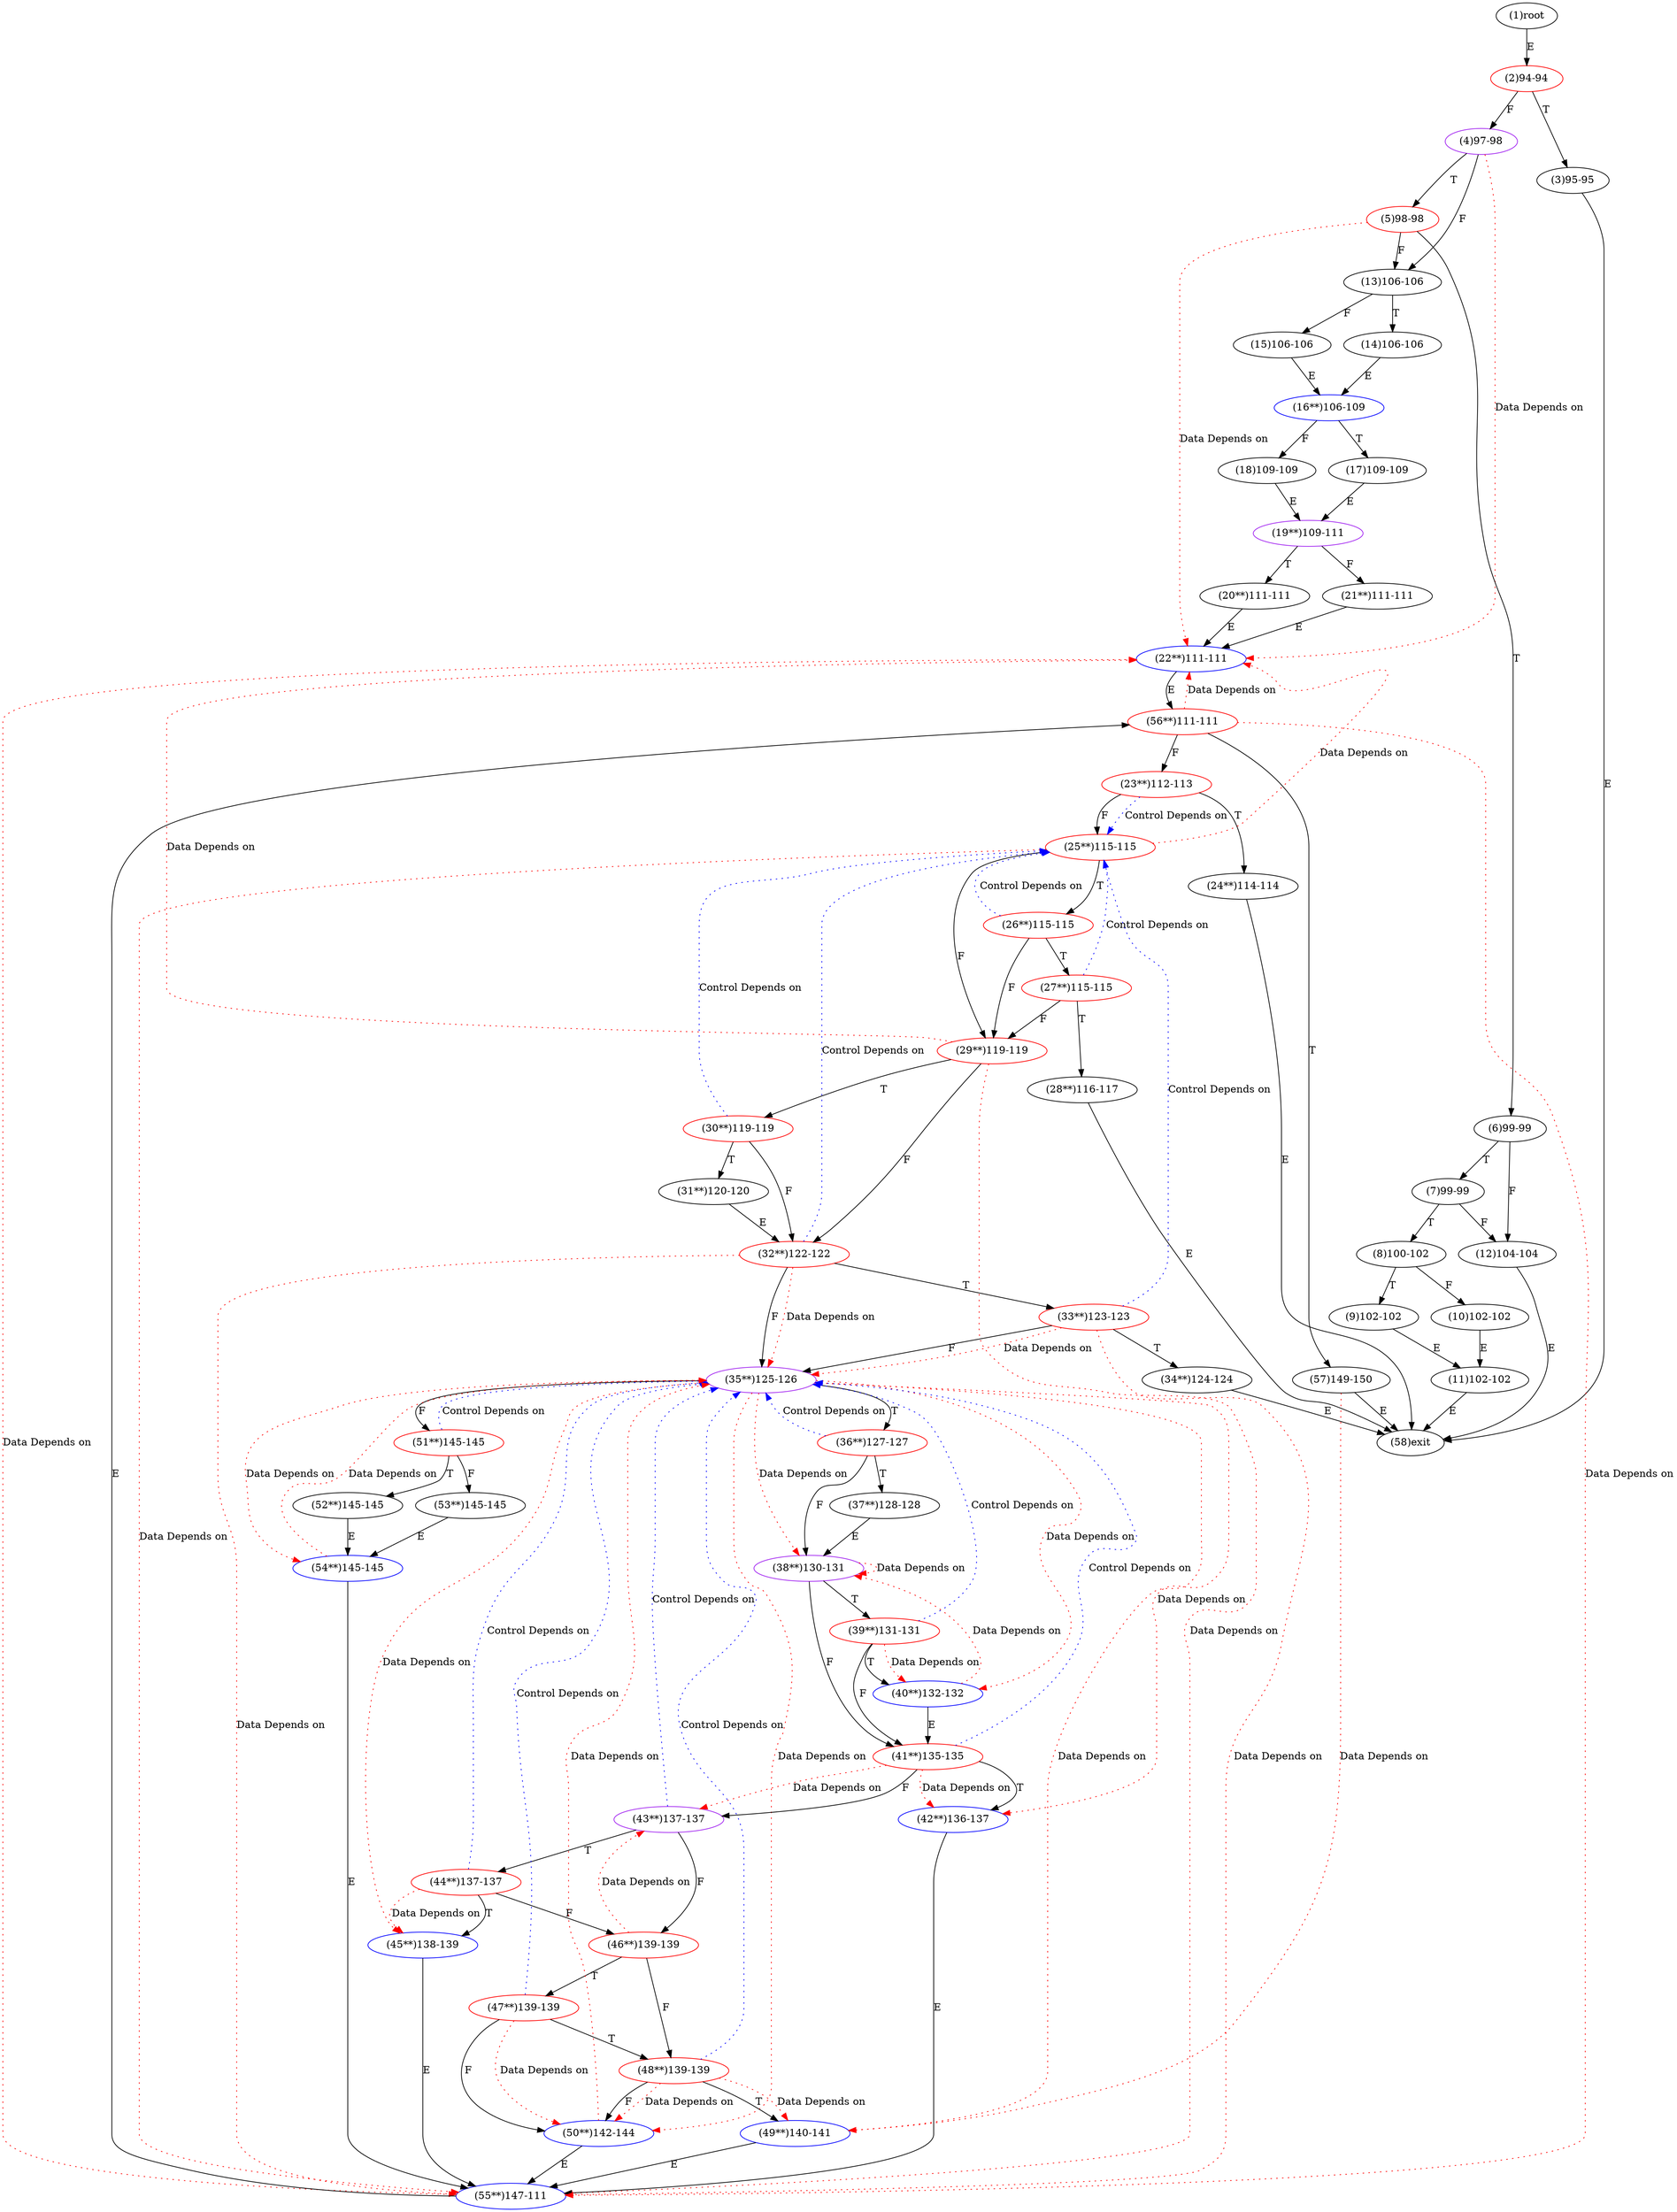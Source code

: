 digraph "" { 
1[ label="(1)root"];
2[ label="(2)94-94",color=red];
3[ label="(3)95-95"];
4[ label="(4)97-98",color=purple];
5[ label="(5)98-98",color=red];
6[ label="(6)99-99"];
7[ label="(7)99-99"];
8[ label="(8)100-102"];
9[ label="(9)102-102"];
10[ label="(10)102-102"];
11[ label="(11)102-102"];
12[ label="(12)104-104"];
13[ label="(13)106-106"];
14[ label="(14)106-106"];
15[ label="(15)106-106"];
17[ label="(17)109-109"];
16[ label="(16**)106-109",color=blue];
19[ label="(19**)109-111",color=purple];
18[ label="(18)109-109"];
21[ label="(21**)111-111"];
20[ label="(20**)111-111"];
23[ label="(23**)112-113",color=red];
22[ label="(22**)111-111",color=blue];
25[ label="(25**)115-115",color=red];
24[ label="(24**)114-114"];
27[ label="(27**)115-115",color=red];
26[ label="(26**)115-115",color=red];
29[ label="(29**)119-119",color=red];
28[ label="(28**)116-117"];
31[ label="(31**)120-120"];
30[ label="(30**)119-119",color=red];
34[ label="(34**)124-124"];
35[ label="(35**)125-126",color=purple];
32[ label="(32**)122-122",color=red];
33[ label="(33**)123-123",color=red];
38[ label="(38**)130-131",color=purple];
39[ label="(39**)131-131",color=red];
36[ label="(36**)127-127",color=red];
37[ label="(37**)128-128"];
42[ label="(42**)136-137",color=blue];
43[ label="(43**)137-137",color=purple];
40[ label="(40**)132-132",color=blue];
41[ label="(41**)135-135",color=red];
46[ label="(46**)139-139",color=red];
47[ label="(47**)139-139",color=red];
44[ label="(44**)137-137",color=red];
45[ label="(45**)138-139",color=blue];
51[ label="(51**)145-145",color=red];
50[ label="(50**)142-144",color=blue];
49[ label="(49**)140-141",color=blue];
48[ label="(48**)139-139",color=red];
55[ label="(55**)147-111",color=blue];
54[ label="(54**)145-145",color=blue];
53[ label="(53**)145-145"];
52[ label="(52**)145-145"];
58[ label="(58)exit"];
57[ label="(57)149-150"];
56[ label="(56**)111-111",color=red];
1->2[ label="E"];
2->4[ label="F"];
2->3[ label="T"];
3->58[ label="E"];
4->13[ label="F"];
4->5[ label="T"];
5->13[ label="F"];
5->6[ label="T"];
6->12[ label="F"];
6->7[ label="T"];
7->12[ label="F"];
7->8[ label="T"];
8->10[ label="F"];
8->9[ label="T"];
9->11[ label="E"];
10->11[ label="E"];
11->58[ label="E"];
12->58[ label="E"];
13->15[ label="F"];
13->14[ label="T"];
14->16[ label="E"];
15->16[ label="E"];
16->18[ label="F"];
16->17[ label="T"];
17->19[ label="E"];
18->19[ label="E"];
19->21[ label="F"];
19->20[ label="T"];
20->22[ label="E"];
21->22[ label="E"];
22->56[ label="E"];
23->25[ label="F"];
23->24[ label="T"];
24->58[ label="E"];
25->29[ label="F"];
25->26[ label="T"];
26->29[ label="F"];
26->27[ label="T"];
27->29[ label="F"];
27->28[ label="T"];
28->58[ label="E"];
29->32[ label="F"];
29->30[ label="T"];
30->32[ label="F"];
30->31[ label="T"];
31->32[ label="E"];
32->35[ label="F"];
32->33[ label="T"];
33->35[ label="F"];
33->34[ label="T"];
34->58[ label="E"];
35->51[ label="F"];
35->36[ label="T"];
36->38[ label="F"];
36->37[ label="T"];
37->38[ label="E"];
38->41[ label="F"];
38->39[ label="T"];
39->41[ label="F"];
39->40[ label="T"];
40->41[ label="E"];
41->43[ label="F"];
41->42[ label="T"];
42->55[ label="E"];
43->46[ label="F"];
43->44[ label="T"];
44->46[ label="F"];
44->45[ label="T"];
45->55[ label="E"];
46->48[ label="F"];
46->47[ label="T"];
47->50[ label="F"];
47->48[ label="T"];
48->50[ label="F"];
48->49[ label="T"];
49->55[ label="E"];
50->55[ label="E"];
51->53[ label="F"];
51->52[ label="T"];
52->54[ label="E"];
53->54[ label="E"];
54->55[ label="E"];
55->56[ label="E"];
56->23[ label="F"];
56->57[ label="T"];
57->58[ label="E"];
4->22[ color="red" label="Data Depends on" style = dotted ];
5->22[ color="red" label="Data Depends on" style = dotted ];
23->25[ color="blue" label="Control Depends on" style = dotted ];
25->55[ color="red" label="Data Depends on" style = dotted ];
25->22[ color="red" label="Data Depends on" style = dotted ];
27->25[ color="blue" label="Control Depends on" style = dotted ];
26->25[ color="blue" label="Control Depends on" style = dotted ];
29->55[ color="red" label="Data Depends on" style = dotted ];
29->22[ color="red" label="Data Depends on" style = dotted ];
30->25[ color="blue" label="Control Depends on" style = dotted ];
35->50[ color="red" label="Data Depends on" style = dotted ];
35->49[ color="red" label="Data Depends on" style = dotted ];
35->54[ color="red" label="Data Depends on" style = dotted ];
35->38[ color="red" label="Data Depends on" style = dotted ];
35->42[ color="red" label="Data Depends on" style = dotted ];
35->40[ color="red" label="Data Depends on" style = dotted ];
35->45[ color="red" label="Data Depends on" style = dotted ];
32->35[ color="red" label="Data Depends on" style = dotted ];
32->55[ color="red" label="Data Depends on" style = dotted ];
32->25[ color="blue" label="Control Depends on" style = dotted ];
33->35[ color="red" label="Data Depends on" style = dotted ];
33->55[ color="red" label="Data Depends on" style = dotted ];
33->25[ color="blue" label="Control Depends on" style = dotted ];
38->38[ color="red" label="Data Depends on" style = dotted ];
39->35[ color="blue" label="Control Depends on" style = dotted ];
39->40[ color="red" label="Data Depends on" style = dotted ];
36->35[ color="blue" label="Control Depends on" style = dotted ];
43->35[ color="blue" label="Control Depends on" style = dotted ];
40->38[ color="red" label="Data Depends on" style = dotted ];
41->43[ color="red" label="Data Depends on" style = dotted ];
41->42[ color="red" label="Data Depends on" style = dotted ];
41->35[ color="blue" label="Control Depends on" style = dotted ];
46->43[ color="red" label="Data Depends on" style = dotted ];
47->35[ color="blue" label="Control Depends on" style = dotted ];
47->50[ color="red" label="Data Depends on" style = dotted ];
44->45[ color="red" label="Data Depends on" style = dotted ];
44->35[ color="blue" label="Control Depends on" style = dotted ];
51->35[ color="blue" label="Control Depends on" style = dotted ];
50->35[ color="red" label="Data Depends on" style = dotted ];
48->49[ color="red" label="Data Depends on" style = dotted ];
48->35[ color="blue" label="Control Depends on" style = dotted ];
48->50[ color="red" label="Data Depends on" style = dotted ];
55->22[ color="red" label="Data Depends on" style = dotted ];
54->35[ color="red" label="Data Depends on" style = dotted ];
57->49[ color="red" label="Data Depends on" style = dotted ];
56->22[ color="red" label="Data Depends on" style = dotted ];
56->55[ color="red" label="Data Depends on" style = dotted ];
}